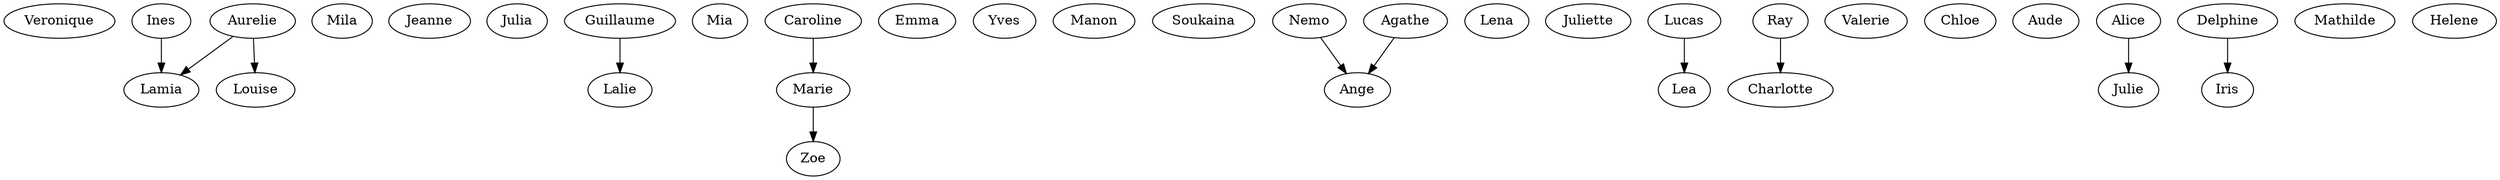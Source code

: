 strict digraph G {
  Veronique;
  Lamia;
  Mila;
  Jeanne;
  Julia;
  Lalie;
  Lamia;
  Lamia;
  Guillaume;
  Mia;
  Marie;
  Aurelie;
  Emma;
  Louise;
  Lamia;
  Ines;
  Zoe;
  Lamia;
  Emma;
  Veronique;
  Jeanne;
  Caroline;
  Yves;
  Aurelie;
  Marie;
  Manon;
  Soukaina;
  Ange;
  Nemo;
  Lena;
  Juliette;
  Lucas;
  Aurelie;
  Lea;
  Emma;
  Charlotte;
  Valerie;
  Chloe;
  Aude;
  Mia;
  Alice;
  Ange;
  Juliette;
  Alice;
  Mila;
  Julie;
  Caroline;
  Valerie;
  Iris;
  Veronique;
  Delphine;
  Mathilde;
  Helene;
  Veronique;
  Agathe;
  Mia;
  Ray;
  Agathe;
  Ange;
  Charlotte;
  Guillaume -> Lalie;
  Aurelie -> Louise;
  Ines -> Lamia;
  Caroline -> Marie;
  Aurelie -> Lamia;
  Marie -> Zoe;
  Nemo -> Ange;
  Lucas -> Lea;
  Alice -> Julie;
  Delphine -> Iris;
  Agathe -> Ange;
  Ray -> Charlotte;
}
